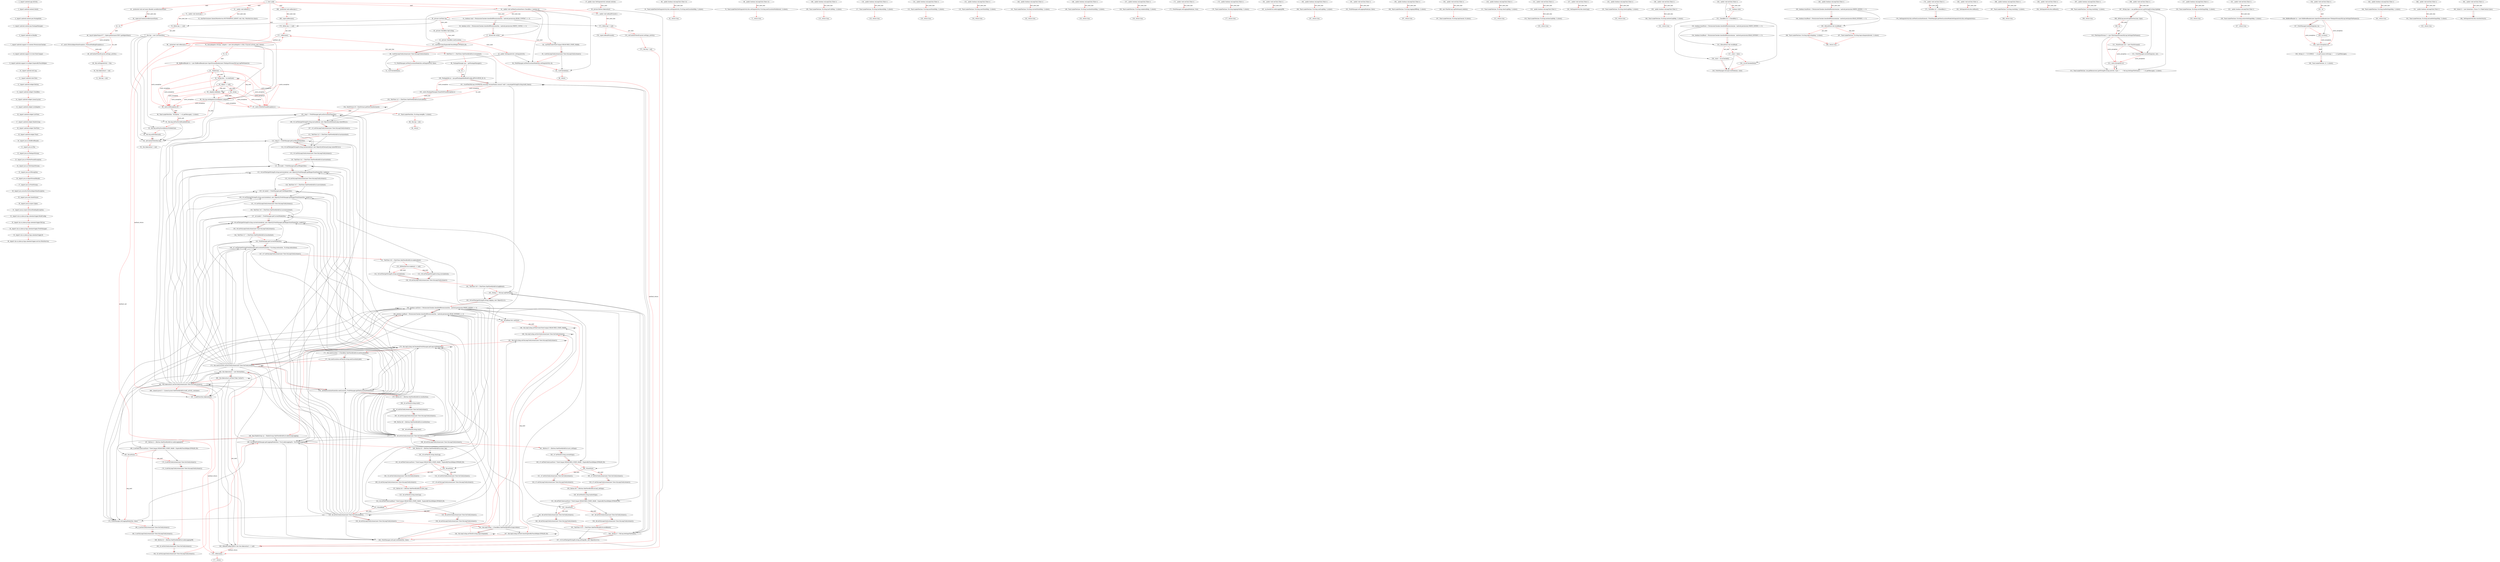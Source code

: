 digraph  {
18 [label="2_ import android.app.Activity;", type_label=expression_statement];
24 [label="3_ import android.content.Intent;", type_label=expression_statement];
30 [label="4_ import android.content.pm.PackageInfo;", type_label=expression_statement];
38 [label="5_ import android.content.pm.PackageManager;", type_label=expression_statement];
46 [label="6_ import android.os.Bundle;", type_label=expression_statement];
52 [label="7_ import android.support.v4.content.PermissionChecker;", type_label=expression_statement];
62 [label="8_ import android.support.v4.view.ViewCompat;", type_label=expression_statement];
72 [label="9_ import android.support.v4.widget.ExploreByTouchHelper;", type_label=expression_statement];
82 [label="10_ import android.util.Log;", type_label=expression_statement];
88 [label="11_ import android.view.View;", type_label=expression_statement];
94 [label="12_ import android.widget.Button;", type_label=expression_statement];
100 [label="13_ import android.widget.CheckBox;", type_label=expression_statement];
106 [label="14_ import android.widget.LinearLayout;", type_label=expression_statement];
112 [label="15_ import android.widget.ListAdapter;", type_label=expression_statement];
118 [label="16_ import android.widget.ListView;", type_label=expression_statement];
124 [label="17_ import android.widget.RadioGroup;", type_label=expression_statement];
130 [label="18_ import android.widget.TextView;", type_label=expression_statement];
136 [label="19_ import android.widget.Toast;", type_label=expression_statement];
142 [label="20_ import java.io.BufferedReader;", type_label=expression_statement];
148 [label="21_ import java.io.File;", type_label=expression_statement];
154 [label="22_ import java.io.FileInputStream;", type_label=expression_statement];
160 [label="23_ import java.io.FileNotFoundException;", type_label=expression_statement];
166 [label="24_ import java.io.FileOutputStream;", type_label=expression_statement];
172 [label="25_ import java.io.IOException;", type_label=expression_statement];
178 [label="26_ import java.io.InputStreamReader;", type_label=expression_statement];
184 [label="27_ import java.io.PrintStream;", type_label=expression_statement];
190 [label="28_ import java.security.NoSuchAlgorithmException;", type_label=expression_statement];
196 [label="29_ import java.text.DateFormat;", type_label=expression_statement];
202 [label="30_ import javax.crypto.Cipher;", type_label=expression_statement];
208 [label="31_ import javax.crypto.NoSuchPaddingException;", type_label=expression_statement];
214 [label="32_ import uk.co.yahoo.p1rpp.calendartrigger.BuildConfig;", type_label=expression_statement];
226 [label="33_ import uk.co.yahoo.p1rpp.calendartrigger.MyLog;", type_label=expression_statement];
238 [label="34_ import uk.co.yahoo.p1rpp.calendartrigger.PrefsManager;", type_label=expression_statement];
250 [label="35_ import uk.co.yahoo.p1rpp.calendartrigger.R;", type_label=expression_statement];
262 [label="36_ import uk.co.yahoo.p1rpp.calendartrigger.service.MuteService;", type_label=expression_statement];
276 [label="37_ public class SettingsActivity extends Activity ", type_label=class_declaration];
282 [label="38_ private Button fakecontact;", type_label=expression_statement];
287 [label="39_ private ListView log;", type_label=expression_statement];
292 [label="40_ private CheckBox logCycling;", type_label=expression_statement];
297 [label="41_ private CheckBox nextLocation;", type_label=expression_statement];
302 [label="42_ public SettingsActivity settingsActivity;", type_label=expression_statement];
307 [label="43_  protected void onCreate (Bundle savedInstanceState)", type_label=method_declaration];
316 [label="44_ super.onCreate(savedInstanceState);", type_label=expression_statement];
322 [label="45_ try", type_label=try];
324 [label="46_ Log.d('cipherName-877', Cipher.getInstance('DES').getAlgorithm());", type_label=expression_statement];
338 [label="47_ catch (NoSuchAlgorithmException | NoSuchPaddingException e)", type_label=catch];
345 [label="48_ setContentView(R.layout.settings_activity);", type_label=expression_statement];
354 [label="49_ this.settingsActivity = this;", type_label=expression_statement];
360 [label="50_ this.fakecontact = null;", type_label=expression_statement];
366 [label="51_ this.log = null;", type_label=expression_statement];
372 [label="52_  public void doReset ()", type_label=method_declaration];
378 [label="53_ startService(new Intent(MuteService.MUTESERVICE_RESET, null, this, MuteService.class));", type_label=expression_statement];
392 [label="54_  public void setNextLocationState (CheckBox v, boolean nl)", type_label=method_declaration];
404 [label="55_ boolean read = PermissionChecker.checkSelfPermission(this, 'android.permission.READ_CONTAC') == 0;", type_label=expression_statement];
416 [label="56_ boolean write = PermissionChecker.checkSelfPermission(this, 'android.permission.WRITE_CONTA') == 0;", type_label=expression_statement];
428 [label="57_ if(read && write)", type_label=if];
434 [label="58_ v.setTextColor(ViewCompat.MEASURED_STATE_MASK);", type_label=expression_statement];
442 [label="59_ v.setOnLongClickListener(new View.OnLongClickListener());", type_label=expression_statement];
453 [label="60_  public boolean onLongClick (View v2)", type_label=method_declaration];
462 [label="61_ Toast.makeText(SettingsActivity.this.settingsActivity, R.string.nextLocationHelp, 1).show();", type_label=expression_statement];
481 [label="62_ return true;", type_label=return];
483 [label="64_ PrefsManager.setNextLocationMode(this.settingsActivity, nl);", type_label=expression_statement];
492 [label="65_ v.setChecked(nl);", type_label=expression_statement];
498 [label="66_ return;", type_label=return];
499 [label="67_ v.setTextColor(ExploreByTouchHelper.INVALID_ID);", type_label=expression_statement];
507 [label="68_ v.setOnLongClickListener(new View.OnLongClickListener());", type_label=expression_statement];
518 [label="69_  public boolean onLongClick (View v2)", type_label=method_declaration];
527 [label="70_ Toast.makeText(SettingsActivity.this.settingsActivity, R.string.nextLocationNotAllowed, 1).show();", type_label=expression_statement];
546 [label="71_ return true;", type_label=return];
548 [label="73_ PrefsManager.setNextLocationMode(this.settingsActivity, false);", type_label=expression_statement];
557 [label="74_ v.setChecked(false);", type_label=expression_statement];
563 [label="75_  public void showLog ()", type_label=method_declaration];
569 [label="76_ if(this.log == null)", type_label=if];
577 [label="77_ this.log = new ListView(this);", type_label=expression_statement];
586 [label="78_ ArrayAdapter<String> adapter = new ArrayAdapter<>(this, R.layout.activity_text_viewer);", type_label=expression_statement];
604 [label="79_ try", type_label=try];
606 [label="80_ BufferedReader in = new BufferedReader(new InputStreamReader(new FileInputStream(MyLog.LogFileName())));", type_label=expression_statement];
623 [label="81_ while(true)", type_label=while];
627 [label="82_ String line = in.readLine();", type_label=expression_statement];
635 [label="83_ if(line == null)", type_label=if];
641 [label="84_ break;", type_label=expression_statement];
643 [label="85_ adapter.add(line);", type_label=expression_statement];
649 [label="86_ this.log.setAdapter((ListAdapter) adapter);", type_label=expression_statement];
659 [label="87_ catch (FileNotFoundException e)", type_label=catch];
665 [label="87_ Toast.makeText(this, R.string.nologfile, 1).show();", type_label=expression_statement];
680 [label="88_ this.log = null;", type_label=expression_statement];
686 [label="89_ return;", type_label=return];
687 [label="90_ catch (IOException e2)", type_label=catch];
693 [label="90_ Toast.makeText(this, 'Exception ' + e2.getMessage(), 1).show();", type_label=expression_statement];
709 [label="91_ this.log.setFastScrollEnabled(true);", type_label=expression_statement];
717 [label="92_ this.log.setFastScrollAlwaysVisible(true);", type_label=expression_statement];
725 [label="93_ this.log.setDivider(null);", type_label=expression_statement];
733 [label="94_ setContentView(this.log);", type_label=expression_statement];
740 [label="95_ this.fakecontact = null;", type_label=expression_statement];
746 [label="96_  protected void reResume ()", type_label=method_declaration];
752 [label="97_ TextView tv = (TextView) findViewById(R.id.versiontext);", type_label=expression_statement];
766 [label="98_ PackageManager pm = getPackageManager();", type_label=expression_statement];
773 [label="99_ try", type_label=try];
775 [label="100_ PackageInfo pi = pm.getPackageInfo(BuildConfig.APPLICATION_ID, 0);", type_label=expression_statement];
787 [label="101_ tv.setText(MyLog.LOGPREFIX.concat(pi.versionName).concat(' built ').concat(getString(R.string.build_time)));", type_label=expression_statement];
816 [label="102_ catch (PackageManager.NameNotFoundException e)", type_label=catch];
824 [label="103_ TextView tv2 = (TextView) findViewById(R.id.lastcalltext);", type_label=expression_statement];
838 [label="104_ DateFormat df = DateFormat.getDateTimeInstance();", type_label=expression_statement];
846 [label="105_ long t = PrefsManager.getLastInvocationTime(this);", type_label=expression_statement];
855 [label="106_ tv2.setText(getString(R.string.lastcalldetail, new Object[]{df.format(Long.valueOf(t))}));", type_label=expression_statement];
881 [label="107_ tv2.setOnLongClickListener(new View.OnLongClickListener());", type_label=expression_statement];
892 [label="108_  public boolean onLongClick (View v)", type_label=method_declaration];
901 [label="109_ Toast.makeText(me, R.string.lastCallHelp, 1).show();", type_label=expression_statement];
916 [label="110_ return true;", type_label=return];
918 [label="112_ TextView tv3 = (TextView) findViewById(R.id.lastalarmtext);", type_label=expression_statement];
932 [label="113_ long t2 = PrefsManager.getLastAlarmTime(this);", type_label=expression_statement];
941 [label="114_ tv3.setText(getString(R.string.lastalarmdetail, new Object[]{df.format(Long.valueOf(t2))}));", type_label=expression_statement];
967 [label="115_ tv3.setOnLongClickListener(new View.OnLongClickListener());", type_label=expression_statement];
978 [label="116_  public boolean onLongClick (View v)", type_label=method_declaration];
987 [label="117_ Toast.makeText(me, R.string.lastAlarmHelp, 1).show();", type_label=expression_statement];
1002 [label="118_ return true;", type_label=return];
1004 [label="120_ TextView tv4 = (TextView) findViewById(R.id.laststatetext);", type_label=expression_statement];
1018 [label="121_ int mode = PrefsManager.getLastRinger(this);", type_label=expression_statement];
1027 [label="122_ tv4.setText(getString(R.string.laststatedetail, new Object[]{PrefsManager.getRingerStateName(this, mode)}));", type_label=expression_statement];
1050 [label="123_ tv4.setOnLongClickListener(new View.OnLongClickListener());", type_label=expression_statement];
1061 [label="124_  public boolean onLongClick (View v)", type_label=method_declaration];
1070 [label="125_ Toast.makeText(me, R.string.lastStateHelp, 1).show();", type_label=expression_statement];
1085 [label="126_ return true;", type_label=return];
1087 [label="128_ TextView tv5 = (TextView) findViewById(R.id.userstatetext);", type_label=expression_statement];
1101 [label="129_ int mode2 = PrefsManager.getUserRinger(this);", type_label=expression_statement];
1110 [label="130_ tv5.setText(getString(R.string.userstatedetail, new Object[]{PrefsManager.getRingerStateName(this, mode2)}));", type_label=expression_statement];
1133 [label="131_ tv5.setOnLongClickListener(new View.OnLongClickListener());", type_label=expression_statement];
1144 [label="132_  public boolean onLongClick (View v)", type_label=method_declaration];
1153 [label="133_ Toast.makeText(me, R.string.userStateHelp, 1).show();", type_label=expression_statement];
1168 [label="134_ return true;", type_label=return];
1170 [label="136_ TextView tv6 = (TextView) findViewById(R.id.currentstatetext);", type_label=expression_statement];
1184 [label="137_ int mode3 = PrefsManager.getCurrentMode(this);", type_label=expression_statement];
1193 [label="138_ tv6.setText(getString(R.string.currentstatedetail, new Object[]{PrefsManager.getRingerStateName(this, mode3)}));", type_label=expression_statement];
1216 [label="139_ tv6.setOnLongClickListener(new View.OnLongClickListener());", type_label=expression_statement];
1227 [label="140_  public boolean onLongClick (View v)", type_label=method_declaration];
1236 [label="141_ Toast.makeText(me, R.string.currentStateHelp, 1).show();", type_label=expression_statement];
1251 [label="142_ return true;", type_label=return];
1253 [label="144_ TextView tv7 = (TextView) findViewById(R.id.locationtext);", type_label=expression_statement];
1267 [label="145_ PrefsManager.getCurrentMode(this);", type_label=expression_statement];
1273 [label="146_ tv7.setText(getString(PrefsManager.getLocationState(this) ? R.string.yeslocation : R.string.nolocation));", type_label=expression_statement];
1297 [label="147_ tv7.setOnLongClickListener(new View.OnLongClickListener());", type_label=expression_statement];
1308 [label="148_  public boolean onLongClick (View v)", type_label=method_declaration];
1317 [label="149_ Toast.makeText(me, R.string.LocationStateHelp, 1).show();", type_label=expression_statement];
1332 [label="150_ return true;", type_label=return];
1334 [label="152_ TextView tv8 = (TextView) findViewById(R.id.wakelocktext);", type_label=expression_statement];
1348 [label="153_ if(MuteService.wakelock == null)", type_label=if];
1356 [label="154_ tv8.setText(getString(R.string.nowakelock));", type_label=expression_statement];
1370 [label="155_ tv8.setText(getString(R.string.yeswakelock));", type_label=expression_statement];
1383 [label="156_ tv8.setOnLongClickListener(new View.OnLongClickListener());", type_label=expression_statement];
1394 [label="157_  public boolean onLongClick (View v)", type_label=method_declaration];
1403 [label="158_ Toast.makeText(me, R.string.wakelockHelp, 1).show();", type_label=expression_statement];
1418 [label="159_ return true;", type_label=return];
1420 [label="161_ TextView tv9 = (TextView) findViewById(R.id.logfiletext);", type_label=expression_statement];
1434 [label="162_ String s = MyLog.LogFileName();", type_label=expression_statement];
1442 [label="163_ tv9.setText(getString(R.string.Logging, new Object[]{s}));", type_label=expression_statement];
1460 [label="164_ boolean canStore = PermissionChecker.checkSelfPermission(this, 'android.permission.WRITE_EXTER') == 0;", type_label=expression_statement];
1472 [label="165_ boolean canRead = PermissionChecker.checkSelfPermission(this, 'android.permission.READ_EXTERN') == 0;", type_label=expression_statement];
1484 [label="166_ final RadioGroup rg = (RadioGroup) findViewById(R.id.radioGroupLogging);", type_label=expression_statement];
1499 [label="167_ Button b = (Button) findViewById(R.id.radioLoggingOn);", type_label=expression_statement];
1513 [label="168_ b.setTextColor(canStore ? ViewCompat.MEASURED_STATE_MASK : ExploreByTouchHelper.INVALID_ID);", type_label=expression_statement];
1526 [label="169_ if(canStore)", type_label=if];
1530 [label="170_ b.setOnClickListener(new View.OnClickListener());", type_label=expression_statement];
1541 [label="171_  public void onClick (View v)", type_label=method_declaration];
1550 [label="172_ PrefsManager.setLoggingMode(me, true);", type_label=expression_statement];
1557 [label="174_ b.setOnLongClickListener(new View.OnLongClickListener());", type_label=expression_statement];
1568 [label="175_  public boolean onLongClick (View v)", type_label=method_declaration];
1577 [label="176_ Toast.makeText(me, R.string.loggingOnHelp, 1).show();", type_label=expression_statement];
1592 [label="177_ return true;", type_label=return];
1595 [label="179_ PrefsManager.setLoggingMode(this, false);", type_label=expression_statement];
1602 [label="180_ b.setOnClickListener(new View.OnClickListener());", type_label=expression_statement];
1613 [label="181_  public void onClick (View v)", type_label=method_declaration];
1622 [label="182_ rg.check(R.id.radioLoggingOff);", type_label=expression_statement];
1632 [label="184_ b.setOnLongClickListener(new View.OnLongClickListener());", type_label=expression_statement];
1643 [label="185_  public boolean onLongClick (View v)", type_label=method_declaration];
1652 [label="186_ Toast.makeText(me, R.string.cantLogHelp, 1).show();", type_label=expression_statement];
1667 [label="187_ return true;", type_label=return];
1669 [label="189_ Button b2 = (Button) findViewById(R.id.radioLoggingOff);", type_label=expression_statement];
1683 [label="190_ b2.setOnClickListener(new View.OnClickListener());", type_label=expression_statement];
1694 [label="191_  public void onClick (View v)", type_label=method_declaration];
1703 [label="192_ PrefsManager.setLoggingMode(me, false);", type_label=expression_statement];
1710 [label="194_ b2.setOnLongClickListener(new View.OnLongClickListener());", type_label=expression_statement];
1721 [label="195_  public boolean onLongClick (View v)", type_label=method_declaration];
1730 [label="196_ Toast.makeText(me, R.string.loggingOffHelp, 1).show();", type_label=expression_statement];
1745 [label="197_ return true;", type_label=return];
1747 [label="199_ rg.check(PrefsManager.getLoggingMode(this) ? R.id.radioLoggingOn : R.id.radioLoggingOff);", type_label=expression_statement];
1768 [label="200_ Button b3 = (Button) findViewById(R.id.clear_log);", type_label=expression_statement];
1782 [label="201_ b3.setText(R.string.clearLog);", type_label=expression_statement];
1792 [label="202_ b3.setTextColor(canStore ? ViewCompat.MEASURED_STATE_MASK : ExploreByTouchHelper.INVALID_ID);", type_label=expression_statement];
1805 [label="203_ if(canStore)", type_label=if];
1809 [label="204_ b3.setOnClickListener(new View.OnClickListener());", type_label=expression_statement];
1820 [label="205_  public void onClick (View v)", type_label=method_declaration];
1829 [label="206_ new File(MyLog.LogFileName()).delete();", type_label=expression_statement];
1840 [label="207_ Toast.makeText(me, R.string.logCleared, 0).show();", type_label=expression_statement];
1855 [label="209_ b3.setOnLongClickListener(new View.OnLongClickListener());", type_label=expression_statement];
1866 [label="210_  public boolean onLongClick (View v)", type_label=method_declaration];
1875 [label="211_ Toast.makeText(me, R.string.clearLogHelp, 1).show();", type_label=expression_statement];
1890 [label="212_ return true;", type_label=return];
1893 [label="214_ b3.setOnClickListener(new View.OnClickListener());", type_label=expression_statement];
1904 [label="215_  public void onClick (View v)", type_label=method_declaration];
1913 [label="217_ b3.setOnLongClickListener(new View.OnLongClickListener());", type_label=expression_statement];
1924 [label="218_  public boolean onLongClick (View v)", type_label=method_declaration];
1933 [label="219_ Toast.makeText(me, R.string.noclearLogHelp, 1).show();", type_label=expression_statement];
1948 [label="220_ return true;", type_label=return];
1950 [label="222_ Button b4 = (Button) findViewById(R.id.show_log);", type_label=expression_statement];
1964 [label="223_ b4.setText(R.string.showLog);", type_label=expression_statement];
1974 [label="224_ b4.setTextColor(canRead ? ViewCompat.MEASURED_STATE_MASK : ExploreByTouchHelper.INVALID_ID);", type_label=expression_statement];
1987 [label="225_ if(canRead)", type_label=if];
1991 [label="226_ b4.setOnClickListener(new View.OnClickListener());", type_label=expression_statement];
2002 [label="227_  public void onClick (View v)", type_label=method_declaration];
2011 [label="228_ SettingsActivity.this.showLog();", type_label=expression_statement];
2018 [label="230_ b4.setOnLongClickListener(new View.OnLongClickListener());", type_label=expression_statement];
2029 [label="231_  public boolean onLongClick (View v)", type_label=method_declaration];
2038 [label="232_ Toast.makeText(me, R.string.showLogHelp, 1).show();", type_label=expression_statement];
2053 [label="233_ return true;", type_label=return];
2056 [label="235_ b4.setOnClickListener(new View.OnClickListener());", type_label=expression_statement];
2067 [label="236_  public void onClick (View v)", type_label=method_declaration];
2076 [label="238_ b4.setOnLongClickListener(new View.OnLongClickListener());", type_label=expression_statement];
2087 [label="239_  public boolean onLongClick (View v)", type_label=method_declaration];
2096 [label="240_ Toast.makeText(me, R.string.noshowLogHelp, 1).show();", type_label=expression_statement];
2111 [label="241_ return true;", type_label=return];
2113 [label="243_ this.logCycling = (CheckBox) findViewById(R.id.logcyclebox);", type_label=expression_statement];
2128 [label="244_ this.logCycling.setText(R.string.logcyclinglabel);", type_label=expression_statement];
2140 [label="245_ if(canRead && canStore)", type_label=if];
2146 [label="246_ this.logCycling.setTextColor(ViewCompat.MEASURED_STATE_MASK);", type_label=expression_statement];
2157 [label="247_ this.logCycling.setTextColor(ExploreByTouchHelper.INVALID_ID);", type_label=expression_statement];
2167 [label="248_ PrefsManager.setLogCycleMode(this, false);", type_label=expression_statement];
2174 [label="249_ this.logCycling.setOnClickListener(new View.OnClickListener());", type_label=expression_statement];
2187 [label="250_  public void onClick (View v)", type_label=method_declaration];
2196 [label="251_ boolean state;", type_label=expression_statement];
2200 [label="252_ CheckBox cb = (CheckBox) v;", type_label=expression_statement];
2207 [label="253_ boolean localStore = PermissionChecker.checkSelfPermission(me, 'android.permission.WRITE_EXTER') == 0;", type_label=expression_statement];
2219 [label="254_ boolean localRead = PermissionChecker.checkSelfPermission(me, 'android.permission.READ_EXTERN') == 0;", type_label=expression_statement];
2231 [label="255_ if(localStore && localRead)", type_label=if];
2237 [label="256_ state = cb.isChecked();", type_label=expression_statement];
2245 [label="257_ state = false;", type_label=expression_statement];
2249 [label="258_ cb.setChecked(false);", type_label=expression_statement];
2255 [label="259_ PrefsManager.setLogCycleMode(me, state);", type_label=expression_statement];
2262 [label="261_ this.logCycling.setOnLongClickListener(new View.OnLongClickListener());", type_label=expression_statement];
2275 [label="262_  public boolean onLongClick (View v)", type_label=method_declaration];
2284 [label="263_ boolean localStore = PermissionChecker.checkSelfPermission(me, 'android.permission.WRITE_EXTER') == 0;", type_label=expression_statement];
2296 [label="264_ boolean localRead = PermissionChecker.checkSelfPermission(me, 'android.permission.READ_EXTERN') == 0;", type_label=expression_statement];
2308 [label="265_ if(localStore && localRead)", type_label=if];
2314 [label="266_ Toast.makeText(me, R.string.logcyclinghelp, 1).show();", type_label=expression_statement];
2330 [label="267_ Toast.makeText(me, R.string.logcyclingnotallowed, 1).show();", type_label=expression_statement];
2345 [label="268_ return true;", type_label=return];
2347 [label="270_ this.logCycling.setChecked(PrefsManager.getLogcycleMode(this));", type_label=expression_statement];
2359 [label="271_ this.nextLocation = (CheckBox) findViewById(R.id.nextlocationbox);", type_label=expression_statement];
2374 [label="272_ this.nextLocation.setText(R.string.nextLocationLabel);", type_label=expression_statement];
2386 [label="273_ this.nextLocation.setOnClickListener(new View.OnClickListener());", type_label=expression_statement];
2399 [label="274_  public void onClick (View v)", type_label=method_declaration];
2408 [label="275_ CheckBox cb = (CheckBox) v;", type_label=expression_statement];
2415 [label="276_ SettingsActivity.this.setNextLocationState(cb, !PrefsManager.getNextLocationMode(SettingsActivity.this.settingsActivity));", type_label=expression_statement];
2433 [label="278_ setNextLocationState(this.nextLocation, PrefsManager.getNextLocationMode(this));", type_label=expression_statement];
2445 [label="279_ Button b5 = (Button) findViewById(R.id.resetbutton);", type_label=expression_statement];
2459 [label="280_ b5.setText(R.string.reset);", type_label=expression_statement];
2469 [label="281_ b5.setOnClickListener(new View.OnClickListener());", type_label=expression_statement];
2480 [label="282_  public void onClick (View v)", type_label=method_declaration];
2489 [label="283_ SettingsActivity.this.doReset();", type_label=expression_statement];
2496 [label="285_ b5.setOnLongClickListener(new View.OnLongClickListener());", type_label=expression_statement];
2507 [label="286_  public boolean onLongClick (View v)", type_label=method_declaration];
2516 [label="287_ Toast.makeText(me, R.string.resethelp, 1).show();", type_label=expression_statement];
2531 [label="288_ return true;", type_label=return];
2533 [label="290_ Button b6 = (Button) findViewById(R.id.resetbutton);", type_label=expression_statement];
2547 [label="291_ b6.setText(R.string.reset);", type_label=expression_statement];
2557 [label="292_ b6.setOnClickListener(new View.OnClickListener());", type_label=expression_statement];
2568 [label="293_  public void onClick (View v)", type_label=method_declaration];
2577 [label="294_ SettingsActivity.this.doReset();", type_label=expression_statement];
2584 [label="296_ b6.setOnLongClickListener(new View.OnLongClickListener());", type_label=expression_statement];
2595 [label="297_  public boolean onLongClick (View v)", type_label=method_declaration];
2604 [label="298_ Toast.makeText(me, R.string.resethelp, 1).show();", type_label=expression_statement];
2619 [label="299_ return true;", type_label=return];
2621 [label="301_ Button b7 = (Button) findViewById(R.id.save_settings);", type_label=expression_statement];
2635 [label="302_ b7.setText(R.string.savesettings);", type_label=expression_statement];
2645 [label="303_ b7.setTextColor(canStore ? ViewCompat.MEASURED_STATE_MASK : ExploreByTouchHelper.INVALID_ID);", type_label=expression_statement];
2658 [label="304_ if(canStore)", type_label=if];
2662 [label="305_ b7.setOnClickListener(new View.OnClickListener());", type_label=expression_statement];
2673 [label="306_  public void onClick (View v)", type_label=method_declaration];
2682 [label="307_ String type = me.getResources().getString(R.string.typelog);", type_label=expression_statement];
2698 [label="308_ if(MyLog.ensureLogDirectory(me, type))", type_label=if];
2707 [label="309_ try", type_label=try];
2709 [label="310_ FileOutputStream f = new FileOutputStream(MyLog.SettingsFileName());", type_label=expression_statement];
2720 [label="311_ PrintStream out = new PrintStream(f);", type_label=expression_statement];
2728 [label="312_ PrefsManager.saveSettings(me, out);", type_label=expression_statement];
2735 [label="313_ catch (Exception e2)", type_label=catch];
2741 [label="313_ Toast.makeText(me, me.getResources().getString(R.string.nowrite, type) + ', ' + MyLog.SettingsFileName() + ':' + e2.getMessage(), 1).show();", type_label=expression_statement];
2778 [label="316_ b7.setOnLongClickListener(new View.OnLongClickListener());", type_label=expression_statement];
2789 [label="317_  public boolean onLongClick (View v)", type_label=method_declaration];
2798 [label="318_ Toast.makeText(me, R.string.saveSettingsHelp, 1).show();", type_label=expression_statement];
2813 [label="319_ return true;", type_label=return];
2816 [label="321_ b7.setOnClickListener(new View.OnClickListener());", type_label=expression_statement];
2827 [label="322_  public void onClick (View v)", type_label=method_declaration];
2836 [label="324_ b7.setOnLongClickListener(new View.OnLongClickListener());", type_label=expression_statement];
2847 [label="325_  public boolean onLongClick (View v)", type_label=method_declaration];
2856 [label="326_ Toast.makeText(me, R.string.noSaveSettingsHelp, 1).show();", type_label=expression_statement];
2871 [label="327_ return true;", type_label=return];
2873 [label="329_ Button b8 = (Button) findViewById(R.id.load_settings);", type_label=expression_statement];
2887 [label="330_ b8.setText(R.string.loadsettings);", type_label=expression_statement];
2897 [label="331_ b8.setTextColor(canStore ? ViewCompat.MEASURED_STATE_MASK : ExploreByTouchHelper.INVALID_ID);", type_label=expression_statement];
2910 [label="332_ if(canStore)", type_label=if];
2914 [label="333_ b8.setOnClickListener(new View.OnClickListener());", type_label=expression_statement];
2925 [label="334_  public void onClick (View v)", type_label=method_declaration];
2934 [label="335_ try", type_label=try];
2936 [label="336_ BufferedReader in = new BufferedReader(new InputStreamReader(new FileInputStream(MyLog.SettingsFileName())));", type_label=expression_statement];
2953 [label="337_ PrefsManager.loadSettings(me, in);", type_label=expression_statement];
2960 [label="338_ in.close();", type_label=expression_statement];
2965 [label="339_ catch (Exception e2)", type_label=catch];
2971 [label="339_ String s2 = '2131099825 ' + e2.getCause().toString() + ' ' + e2.getMessage();", type_label=expression_statement];
2991 [label="340_ Toast.makeText(me, s2, 1).show();", type_label=expression_statement];
3002 [label="342_ b8.setOnLongClickListener(new View.OnLongClickListener());", type_label=expression_statement];
3013 [label="343_  public boolean onLongClick (View v)", type_label=method_declaration];
3022 [label="344_ Toast.makeText(me, R.string.loadSettingsHelp, 1).show();", type_label=expression_statement];
3037 [label="345_ return true;", type_label=return];
3040 [label="347_ b8.setOnClickListener(new View.OnClickListener());", type_label=expression_statement];
3051 [label="348_  public void onClick (View v)", type_label=method_declaration];
3060 [label="350_ b8.setOnLongClickListener(new View.OnLongClickListener());", type_label=expression_statement];
3071 [label="351_  public boolean onLongClick (View v)", type_label=method_declaration];
3080 [label="352_ Toast.makeText(me, R.string.noLoadSettingsHelp, 1).show();", type_label=expression_statement];
3095 [label="353_ return true;", type_label=return];
3097 [label="355_ TextView tv10 = (TextView) findViewById(R.id.savefiletext);", type_label=expression_statement];
3111 [label="356_ String s2 = MyLog.SettingsFileName();", type_label=expression_statement];
3119 [label="357_ tv10.setText(getString(R.string.settingsfile, new Object[]{s2}));", type_label=expression_statement];
3137 [label="358_ if(BuildConfig.DEBUG && this.fakecontact == null)", type_label=if];
3149 [label="359_ this.fakecontact = new Button(this);", type_label=expression_statement];
3158 [label="360_ this.fakecontact.setText('Fake Contact');", type_label=expression_statement];
3166 [label="361_ this.fakecontact.setOnClickListener(new View.OnClickListener());", type_label=expression_statement];
3179 [label="362_  public void onClick (View v)", type_label=method_declaration];
3188 [label="363_ Intent it = new Intent(me, (Class<?>) FakeContact.class);", type_label=expression_statement];
3203 [label="364_ SettingsActivity.this.startActivity(it);", type_label=expression_statement];
3211 [label="366_ LinearLayout ll = (LinearLayout) findViewById(R.id.edit_activity_container);", type_label=expression_statement];
3225 [label="367_ ll.addView(this.fakecontact);", type_label=expression_statement];
3233 [label="368_  protected void onResume ()", type_label=method_declaration];
3239 [label="369_ super.onResume();", type_label=expression_statement];
3244 [label="370_ if(this.log == null)", type_label=if];
3252 [label="371_ reResume();", type_label=expression_statement];
3256 [label="372_  public void onBackPressed ()", type_label=method_declaration];
3262 [label="373_ if(this.log != null)", type_label=if];
3270 [label="374_ setContentView(R.layout.settings_activity);", type_label=expression_statement];
3279 [label="375_ this.log = null;", type_label=expression_statement];
3285 [label="376_ reResume();", type_label=expression_statement];
3289 [label="377_ return;", type_label=return];
3290 [label="378_ super.onBackPressed();", type_label=expression_statement];
1 [label="1_ start_node", type_label=start];
18 -> 24  [color=red, controlflow_type="next_line 1', edge_type=CFG_edge, key=0, label='next_line 1"];
24 -> 30  [color=red, controlflow_type="next_line 1', edge_type=CFG_edge, key=0, label='next_line 1"];
30 -> 38  [color=red, controlflow_type="next_line 1', edge_type=CFG_edge, key=0, label='next_line 1"];
38 -> 46  [color=red, controlflow_type="next_line 1', edge_type=CFG_edge, key=0, label='next_line 1"];
46 -> 52  [color=red, controlflow_type="next_line 1', edge_type=CFG_edge, key=0, label='next_line 1"];
52 -> 62  [color=red, controlflow_type="next_line 1', edge_type=CFG_edge, key=0, label='next_line 1"];
62 -> 72  [color=red, controlflow_type="next_line 1', edge_type=CFG_edge, key=0, label='next_line 1"];
72 -> 82  [color=red, controlflow_type="next_line 1', edge_type=CFG_edge, key=0, label='next_line 1"];
82 -> 88  [color=red, controlflow_type="next_line 1', edge_type=CFG_edge, key=0, label='next_line 1"];
88 -> 94  [color=red, controlflow_type="next_line 1', edge_type=CFG_edge, key=0, label='next_line 1"];
94 -> 100  [color=red, controlflow_type="next_line 1', edge_type=CFG_edge, key=0, label='next_line 1"];
100 -> 106  [color=red, controlflow_type="next_line 1', edge_type=CFG_edge, key=0, label='next_line 1"];
106 -> 112  [color=red, controlflow_type="next_line 1', edge_type=CFG_edge, key=0, label='next_line 1"];
112 -> 118  [color=red, controlflow_type="next_line 1', edge_type=CFG_edge, key=0, label='next_line 1"];
118 -> 124  [color=red, controlflow_type="next_line 1', edge_type=CFG_edge, key=0, label='next_line 1"];
124 -> 130  [color=red, controlflow_type="next_line 1', edge_type=CFG_edge, key=0, label='next_line 1"];
130 -> 136  [color=red, controlflow_type="next_line 1', edge_type=CFG_edge, key=0, label='next_line 1"];
136 -> 142  [color=red, controlflow_type="next_line 1', edge_type=CFG_edge, key=0, label='next_line 1"];
142 -> 148  [color=red, controlflow_type="next_line 1', edge_type=CFG_edge, key=0, label='next_line 1"];
148 -> 154  [color=red, controlflow_type="next_line 1', edge_type=CFG_edge, key=0, label='next_line 1"];
154 -> 160  [color=red, controlflow_type="next_line 1', edge_type=CFG_edge, key=0, label='next_line 1"];
160 -> 166  [color=red, controlflow_type="next_line 1', edge_type=CFG_edge, key=0, label='next_line 1"];
166 -> 172  [color=red, controlflow_type="next_line 1', edge_type=CFG_edge, key=0, label='next_line 1"];
172 -> 178  [color=red, controlflow_type="next_line 1', edge_type=CFG_edge, key=0, label='next_line 1"];
178 -> 184  [color=red, controlflow_type="next_line 1', edge_type=CFG_edge, key=0, label='next_line 1"];
184 -> 190  [color=red, controlflow_type="next_line 1', edge_type=CFG_edge, key=0, label='next_line 1"];
190 -> 196  [color=red, controlflow_type="next_line 1', edge_type=CFG_edge, key=0, label='next_line 1"];
196 -> 202  [color=red, controlflow_type="next_line 1', edge_type=CFG_edge, key=0, label='next_line 1"];
202 -> 208  [color=red, controlflow_type="next_line 1', edge_type=CFG_edge, key=0, label='next_line 1"];
208 -> 214  [color=red, controlflow_type="next_line 1', edge_type=CFG_edge, key=0, label='next_line 1"];
214 -> 226  [color=red, controlflow_type="next_line 1', edge_type=CFG_edge, key=0, label='next_line 1"];
226 -> 238  [color=red, controlflow_type="next_line 1', edge_type=CFG_edge, key=0, label='next_line 1"];
238 -> 250  [color=red, controlflow_type="next_line 1', edge_type=CFG_edge, key=0, label='next_line 1"];
250 -> 262  [color=red, controlflow_type="next_line 1', edge_type=CFG_edge, key=0, label='next_line 1"];
276 -> 282  [color=red, controlflow_type=class_next, edge_type=CFG_edge, key=0, label=class_next];
282 -> 287  [color=red, controlflow_type=class_next, edge_type=CFG_edge, key=0, label=class_next];
282 -> 3137  [key=0, used_def=fakecontact];
287 -> 292  [color=red, controlflow_type=class_next, edge_type=CFG_edge, key=0, label=class_next];
287 -> 569  [key=0, used_def=log];
287 -> 3244  [key=0, used_def=log];
287 -> 3262  [key=0, used_def=log];
292 -> 297  [color=red, controlflow_type=class_next, edge_type=CFG_edge, key=0, label=class_next];
297 -> 302  [color=red, controlflow_type=class_next, edge_type=CFG_edge, key=0, label=class_next];
302 -> 483  [key=0, used_def=settingsActivity];
302 -> 548  [key=0, used_def=settingsActivity];
307 -> 316  [color=red, controlflow_type=first_next_line, edge_type=CFG_edge, key=0, label=first_next_line];
307 -> 316  [key=1, used_def=savedInstanceState];
316 -> 322  [color=red, controlflow_type="next_line 1', edge_type=CFG_edge, key=0, label='next_line 1"];
322 -> 324  [color=red, controlflow_type=next, edge_type=CFG_edge, key=0, label=next];
324 -> 338  [color=red, controlflow_type=catch_exception, edge_type=CFG_edge, key=0, label=catch_exception];
324 -> 345  [color=red, controlflow_type=try_exit, edge_type=CFG_edge, key=0, label=try_exit];
338 -> 345  [color=red, controlflow_type=catch_exit, edge_type=CFG_edge, key=0, label=catch_exit];
345 -> 354  [color=red, controlflow_type="next_line 1', edge_type=CFG_edge, key=0, label='next_line 1"];
354 -> 360  [color=red, controlflow_type="next_line 1', edge_type=CFG_edge, key=0, label='next_line 1"];
360 -> 366  [color=red, controlflow_type="next_line 1', edge_type=CFG_edge, key=0, label='next_line 1"];
372 -> 378  [color=red, controlflow_type=first_next_line, edge_type=CFG_edge, key=0, label=first_next_line];
392 -> 404  [color=red, controlflow_type=first_next_line, edge_type=CFG_edge, key=0, label=first_next_line];
392 -> 434  [key=0, used_def=v];
392 -> 483  [key=0, used_def=nl];
392 -> 492  [key=0, used_def=nl];
392 -> 499  [key=0, used_def=v];
404 -> 416  [color=red, controlflow_type="next_line 1', edge_type=CFG_edge, key=0, label='next_line 1"];
404 -> 416  [key=1, used_def=PermissionChecker];
404 -> 428  [key=0, used_def=read];
416 -> 428  [color=red, controlflow_type="next_line 1', edge_type=CFG_edge, key=0, label='next_line 1"];
416 -> 428  [key=1, used_def=write];
428 -> 434  [color=red, controlflow_type=pos_next, edge_type=CFG_edge, key=0, label=pos_next];
428 -> 499  [color=red, controlflow_type="next_line 6', edge_type=CFG_edge, key=0, label='next_line 6"];
434 -> 442  [color=red, controlflow_type="next_line 1', edge_type=CFG_edge, key=0, label='next_line 1"];
434 -> 442  [key=1, used_def=v];
442 -> 483  [color=red, controlflow_type="next_line 1', edge_type=CFG_edge, key=0, label='next_line 1"];
442 -> 492  [key=0, used_def=v];
453 -> 462  [color=red, controlflow_type=first_next_line, edge_type=CFG_edge, key=0, label=first_next_line];
462 -> 481  [color=red, controlflow_type="next_line 1', edge_type=CFG_edge, key=0, label='next_line 1"];
483 -> 492  [color=red, controlflow_type="next_line 1', edge_type=CFG_edge, key=0, label='next_line 1"];
492 -> 498  [color=red, controlflow_type="next_line 1', edge_type=CFG_edge, key=0, label='next_line 1"];
499 -> 507  [color=red, controlflow_type="next_line 1', edge_type=CFG_edge, key=0, label='next_line 1"];
499 -> 507  [key=1, used_def=v];
507 -> 548  [color=red, controlflow_type="next_line 1', edge_type=CFG_edge, key=0, label='next_line 1"];
507 -> 557  [key=0, used_def=v];
518 -> 527  [color=red, controlflow_type=first_next_line, edge_type=CFG_edge, key=0, label=first_next_line];
527 -> 546  [color=red, controlflow_type="next_line 1', edge_type=CFG_edge, key=0, label='next_line 1"];
548 -> 557  [color=red, controlflow_type="next_line 1', edge_type=CFG_edge, key=0, label='next_line 1"];
563 -> 569  [color=red, controlflow_type=first_next_line, edge_type=CFG_edge, key=0, label=first_next_line];
569 -> 577  [color=red, controlflow_type=pos_next, edge_type=CFG_edge, key=0, label=pos_next];
577 -> 586  [color=red, controlflow_type="next_line 1', edge_type=CFG_edge, key=0, label='next_line 1"];
577 -> 649  [key=0, used_def="log.setAdapter((ListAdapter) adapter)"];
577 -> 709  [key=0, used_def="log.setFastScrollEnabled(true)"];
577 -> 717  [key=0, used_def="log.setFastScrollAlwaysVisible(true)"];
577 -> 725  [key=0, used_def="log.setDivider(null)"];
577 -> 733  [key=0, used_def=log];
586 -> 604  [color=red, controlflow_type="next_line 1', edge_type=CFG_edge, key=0, label='next_line 1"];
586 -> 643  [key=0, used_def=adapter];
586 -> 649  [key=0, used_def=adapter];
604 -> 606  [color=red, controlflow_type=next, edge_type=CFG_edge, key=0, label=next];
606 -> 623  [color=red, controlflow_type="next_line 1', edge_type=CFG_edge, key=0, label='next_line 1"];
606 -> 659  [color=red, controlflow_type=catch_exception, edge_type=CFG_edge, key=0, label=catch_exception];
606 -> 687  [color=red, controlflow_type=catch_exception, edge_type=CFG_edge, key=0, label=catch_exception];
606 -> 627  [key=0, used_def=in];
623 -> 659  [color=red, controlflow_type=catch_exception, edge_type=CFG_edge, key=0, label=catch_exception];
623 -> 687  [color=red, controlflow_type=catch_exception, edge_type=CFG_edge, key=0, label=catch_exception];
623 -> 627  [color=red, controlflow_type=pos_next, edge_type=CFG_edge, key=0, label=pos_next];
623 -> 649  [color=red, controlflow_type=neg_next, edge_type=CFG_edge, key=0, label=neg_next];
627 -> 635  [color=red, controlflow_type="next_line 1', edge_type=CFG_edge, key=0, label='next_line 1"];
627 -> 635  [key=1, used_def=line];
627 -> 659  [color=red, controlflow_type=catch_exception, edge_type=CFG_edge, key=0, label=catch_exception];
627 -> 687  [color=red, controlflow_type=catch_exception, edge_type=CFG_edge, key=0, label=catch_exception];
627 -> 627  [key=0, used_def=in];
627 -> 643  [key=0, used_def=line];
635 -> 659  [color=red, controlflow_type=catch_exception, edge_type=CFG_edge, key=0, label=catch_exception];
635 -> 687  [color=red, controlflow_type=catch_exception, edge_type=CFG_edge, key=0, label=catch_exception];
635 -> 641  [color=red, controlflow_type=pos_next, edge_type=CFG_edge, key=0, label=pos_next];
635 -> 643  [color=red, controlflow_type=neg_next, edge_type=CFG_edge, key=0, label=neg_next];
641 -> 659  [color=red, controlflow_type=catch_exception, edge_type=CFG_edge, key=0, label=catch_exception];
641 -> 687  [color=red, controlflow_type=catch_exception, edge_type=CFG_edge, key=0, label=catch_exception];
641 -> 649  [color=red, controlflow_type=jump_next, edge_type=CFG_edge, key=0, label=jump_next];
643 -> 659  [color=red, controlflow_type=catch_exception, edge_type=CFG_edge, key=0, label=catch_exception];
643 -> 687  [color=red, controlflow_type=catch_exception, edge_type=CFG_edge, key=0, label=catch_exception];
643 -> 623  [color=red, controlflow_type="next_line 4', edge_type=CFG_edge, key=0, label='next_line 4"];
643 -> 643  [key=0, used_def=adapter];
643 -> 649  [key=0, used_def=adapter];
649 -> 659  [color=red, controlflow_type=catch_exception, edge_type=CFG_edge, key=0, label=catch_exception];
649 -> 687  [color=red, controlflow_type=catch_exception, edge_type=CFG_edge, key=0, label=catch_exception];
649 -> 709  [color=red, controlflow_type=try_exit, edge_type=CFG_edge, key=0, label=try_exit];
649 -> 733  [key=0, used_def=log];
659 -> 665  [color=red, controlflow_type=next, edge_type=CFG_edge, key=0, label=next];
665 -> 680  [color=red, controlflow_type="next_line 1', edge_type=CFG_edge, key=0, label='next_line 1"];
680 -> 686  [color=red, controlflow_type="next_line 1', edge_type=CFG_edge, key=0, label='next_line 1"];
687 -> 693  [color=red, controlflow_type=next, edge_type=CFG_edge, key=0, label=next];
687 -> 693  [key=1, used_def=e2];
693 -> 709  [color=red, controlflow_type=catch_exit, edge_type=CFG_edge, key=0, label=catch_exit];
709 -> 717  [color=red, controlflow_type="next_line 1', edge_type=CFG_edge, key=0, label='next_line 1"];
709 -> 733  [key=0, used_def=log];
717 -> 725  [color=red, controlflow_type="next_line 1', edge_type=CFG_edge, key=0, label='next_line 1"];
717 -> 733  [key=0, used_def=log];
725 -> 733  [color=red, controlflow_type="next_line 1', edge_type=CFG_edge, key=0, label='next_line 1"];
725 -> 733  [key=1, used_def=log];
733 -> 740  [color=red, controlflow_type="next_line 1', edge_type=CFG_edge, key=0, label='next_line 1"];
746 -> 752  [color=red, controlflow_type=first_next_line, edge_type=CFG_edge, key=0, label=first_next_line];
752 -> 766  [color=red, controlflow_type="next_line 1', edge_type=CFG_edge, key=0, label='next_line 1"];
752 -> 787  [key=0, used_def=tv];
766 -> 773  [color=red, controlflow_type="next_line 1', edge_type=CFG_edge, key=0, label='next_line 1"];
766 -> 775  [key=0, used_def=pm];
773 -> 775  [color=red, controlflow_type=next, edge_type=CFG_edge, key=0, label=next];
775 -> 787  [color=red, controlflow_type="next_line 1', edge_type=CFG_edge, key=0, label='next_line 1"];
775 -> 787  [key=1, used_def="pi.versionName"];
775 -> 816  [color=red, controlflow_type=catch_exception, edge_type=CFG_edge, key=0, label=catch_exception];
787 -> 816  [color=red, controlflow_type=catch_exception, edge_type=CFG_edge, key=0, label=catch_exception];
787 -> 824  [color=red, controlflow_type=try_exit, edge_type=CFG_edge, key=0, label=try_exit];
787 -> 787  [key=0, used_def="MyLog.LOGPREFIX.concat(pi.versionName)"];
787 -> 1434  [key=0, used_def=MyLog];
787 -> 3111  [key=0, used_def=MyLog];
816 -> 824  [color=red, controlflow_type=catch_exit, edge_type=CFG_edge, key=0, label=catch_exit];
824 -> 838  [color=red, controlflow_type="next_line 1', edge_type=CFG_edge, key=0, label='next_line 1"];
824 -> 855  [key=0, used_def=tv2];
838 -> 846  [color=red, controlflow_type="next_line 1', edge_type=CFG_edge, key=0, label='next_line 1"];
838 -> 838  [key=0, used_def=DateFormat];
838 -> 855  [key=0, used_def=df];
846 -> 855  [color=red, controlflow_type="next_line 1', edge_type=CFG_edge, key=0, label='next_line 1"];
846 -> 855  [key=1, used_def=t];
846 -> 932  [key=0, used_def=PrefsManager];
855 -> 881  [color=red, controlflow_type="next_line 1', edge_type=CFG_edge, key=0, label='next_line 1"];
855 -> 881  [key=1, used_def=tv2];
855 -> 941  [key=0, used_def=df];
881 -> 918  [color=red, controlflow_type="next_line 1', edge_type=CFG_edge, key=0, label='next_line 1"];
892 -> 901  [color=red, controlflow_type=first_next_line, edge_type=CFG_edge, key=0, label=first_next_line];
901 -> 916  [color=red, controlflow_type="next_line 1', edge_type=CFG_edge, key=0, label='next_line 1"];
918 -> 932  [color=red, controlflow_type="next_line 1', edge_type=CFG_edge, key=0, label='next_line 1"];
918 -> 941  [key=0, used_def=tv3];
932 -> 941  [color=red, controlflow_type="next_line 1', edge_type=CFG_edge, key=0, label='next_line 1"];
932 -> 941  [key=1, used_def=t2];
932 -> 1018  [key=0, used_def=PrefsManager];
941 -> 967  [color=red, controlflow_type="next_line 1', edge_type=CFG_edge, key=0, label='next_line 1"];
941 -> 967  [key=1, used_def=tv3];
941 -> 855  [key=0, used_def=Long];
967 -> 1004  [color=red, controlflow_type="next_line 1', edge_type=CFG_edge, key=0, label='next_line 1"];
978 -> 987  [color=red, controlflow_type=first_next_line, edge_type=CFG_edge, key=0, label=first_next_line];
987 -> 1002  [color=red, controlflow_type="next_line 1', edge_type=CFG_edge, key=0, label='next_line 1"];
1004 -> 1018  [color=red, controlflow_type="next_line 1', edge_type=CFG_edge, key=0, label='next_line 1"];
1004 -> 1027  [key=0, used_def=tv4];
1018 -> 1027  [color=red, controlflow_type="next_line 1', edge_type=CFG_edge, key=0, label='next_line 1"];
1018 -> 1027  [key=1, used_def=mode];
1027 -> 1050  [color=red, controlflow_type="next_line 1', edge_type=CFG_edge, key=0, label='next_line 1"];
1027 -> 1050  [key=1, used_def=tv4];
1027 -> 1101  [key=0, used_def=PrefsManager];
1050 -> 1087  [color=red, controlflow_type="next_line 1', edge_type=CFG_edge, key=0, label='next_line 1"];
1061 -> 1070  [color=red, controlflow_type=first_next_line, edge_type=CFG_edge, key=0, label=first_next_line];
1070 -> 1085  [color=red, controlflow_type="next_line 1', edge_type=CFG_edge, key=0, label='next_line 1"];
1087 -> 1101  [color=red, controlflow_type="next_line 1', edge_type=CFG_edge, key=0, label='next_line 1"];
1087 -> 1110  [key=0, used_def=tv5];
1101 -> 1110  [color=red, controlflow_type="next_line 1', edge_type=CFG_edge, key=0, label='next_line 1"];
1101 -> 1110  [key=1, used_def=mode2];
1110 -> 1133  [color=red, controlflow_type="next_line 1', edge_type=CFG_edge, key=0, label='next_line 1"];
1110 -> 1133  [key=1, used_def=tv5];
1110 -> 1184  [key=0, used_def=PrefsManager];
1133 -> 1170  [color=red, controlflow_type="next_line 1', edge_type=CFG_edge, key=0, label='next_line 1"];
1144 -> 1153  [color=red, controlflow_type=first_next_line, edge_type=CFG_edge, key=0, label=first_next_line];
1153 -> 1168  [color=red, controlflow_type="next_line 1', edge_type=CFG_edge, key=0, label='next_line 1"];
1170 -> 1184  [color=red, controlflow_type="next_line 1', edge_type=CFG_edge, key=0, label='next_line 1"];
1170 -> 1193  [key=0, used_def=tv6];
1184 -> 1193  [color=red, controlflow_type="next_line 1', edge_type=CFG_edge, key=0, label='next_line 1"];
1184 -> 1193  [key=1, used_def=mode3];
1193 -> 1216  [color=red, controlflow_type="next_line 1', edge_type=CFG_edge, key=0, label='next_line 1"];
1193 -> 1216  [key=1, used_def=tv6];
1193 -> 1267  [key=0, used_def=PrefsManager];
1216 -> 1253  [color=red, controlflow_type="next_line 1', edge_type=CFG_edge, key=0, label='next_line 1"];
1227 -> 1236  [color=red, controlflow_type=first_next_line, edge_type=CFG_edge, key=0, label=first_next_line];
1236 -> 1251  [color=red, controlflow_type="next_line 1', edge_type=CFG_edge, key=0, label='next_line 1"];
1253 -> 1267  [color=red, controlflow_type="next_line 1', edge_type=CFG_edge, key=0, label='next_line 1"];
1253 -> 1273  [key=0, used_def=tv7];
1267 -> 1273  [color=red, controlflow_type="next_line 1', edge_type=CFG_edge, key=0, label='next_line 1"];
1267 -> 1273  [key=1, used_def=PrefsManager];
1273 -> 1297  [color=red, controlflow_type="next_line 1', edge_type=CFG_edge, key=0, label='next_line 1"];
1273 -> 1297  [key=1, used_def=tv7];
1273 -> 1595  [key=0, used_def=PrefsManager];
1273 -> 1747  [key=0, used_def=PrefsManager];
1297 -> 1334  [color=red, controlflow_type="next_line 1', edge_type=CFG_edge, key=0, label='next_line 1"];
1308 -> 1317  [color=red, controlflow_type=first_next_line, edge_type=CFG_edge, key=0, label=first_next_line];
1317 -> 1332  [color=red, controlflow_type="next_line 1', edge_type=CFG_edge, key=0, label='next_line 1"];
1334 -> 1348  [color=red, controlflow_type="next_line 1', edge_type=CFG_edge, key=0, label='next_line 1"];
1334 -> 1356  [key=0, used_def=tv8];
1334 -> 1370  [key=0, used_def=tv8];
1348 -> 1356  [color=red, controlflow_type=pos_next, edge_type=CFG_edge, key=0, label=pos_next];
1348 -> 1370  [color=red, controlflow_type=neg_next, edge_type=CFG_edge, key=0, label=neg_next];
1356 -> 1383  [color=red, controlflow_type="next_line 2', edge_type=CFG_edge, key=0, label='next_line 2"];
1356 -> 1383  [key=1, used_def=tv8];
1370 -> 1383  [color=red, controlflow_type="next_line 4', edge_type=CFG_edge, key=0, label='next_line 4"];
1370 -> 1383  [key=1, used_def=tv8];
1383 -> 1420  [color=red, controlflow_type="next_line 1', edge_type=CFG_edge, key=0, label='next_line 1"];
1394 -> 1403  [color=red, controlflow_type=first_next_line, edge_type=CFG_edge, key=0, label=first_next_line];
1403 -> 1418  [color=red, controlflow_type="next_line 1', edge_type=CFG_edge, key=0, label='next_line 1"];
1420 -> 1434  [color=red, controlflow_type="next_line 1', edge_type=CFG_edge, key=0, label='next_line 1"];
1420 -> 1442  [key=0, used_def=tv9];
1434 -> 1442  [color=red, controlflow_type="next_line 1', edge_type=CFG_edge, key=0, label='next_line 1"];
1434 -> 1442  [key=1, used_def=s];
1434 -> 3111  [key=0, used_def=MyLog];
1442 -> 1460  [color=red, controlflow_type="next_line 1', edge_type=CFG_edge, key=0, label='next_line 1"];
1460 -> 1472  [color=red, controlflow_type="next_line 1', edge_type=CFG_edge, key=0, label='next_line 1"];
1460 -> 1472  [key=1, used_def=PermissionChecker];
1460 -> 1513  [key=0, used_def=canStore];
1460 -> 1526  [key=0, used_def=canStore];
1460 -> 1792  [key=0, used_def=canStore];
1460 -> 1805  [key=0, used_def=canStore];
1460 -> 2140  [key=0, used_def=canStore];
1460 -> 2645  [key=0, used_def=canStore];
1460 -> 2658  [key=0, used_def=canStore];
1460 -> 2897  [key=0, used_def=canStore];
1460 -> 2910  [key=0, used_def=canStore];
1472 -> 1484  [color=red, controlflow_type="next_line 1', edge_type=CFG_edge, key=0, label='next_line 1"];
1472 -> 1460  [key=0, used_def=PermissionChecker];
1472 -> 1974  [key=0, used_def=canRead];
1472 -> 1987  [key=0, used_def=canRead];
1472 -> 2140  [key=0, used_def=canRead];
1484 -> 1499  [color=red, controlflow_type="next_line 1', edge_type=CFG_edge, key=0, label='next_line 1"];
1484 -> 1747  [key=0, used_def=rg];
1499 -> 1513  [color=red, controlflow_type="next_line 1', edge_type=CFG_edge, key=0, label='next_line 1"];
1499 -> 1513  [key=1, used_def=b];
1513 -> 1526  [color=red, controlflow_type="next_line 1', edge_type=CFG_edge, key=0, label='next_line 1"];
1513 -> 1530  [key=0, used_def=b];
1513 -> 1602  [key=0, used_def=b];
1526 -> 1530  [color=red, controlflow_type=pos_next, edge_type=CFG_edge, key=0, label=pos_next];
1526 -> 1595  [color=red, controlflow_type=neg_next, edge_type=CFG_edge, key=0, label=neg_next];
1530 -> 1557  [color=red, controlflow_type="next_line 1', edge_type=CFG_edge, key=0, label='next_line 1"];
1530 -> 1557  [key=1, used_def=b];
1541 -> 1550  [color=red, controlflow_type=first_next_line, edge_type=CFG_edge, key=0, label=first_next_line];
1557 -> 1669  [color=red, controlflow_type="next_line 2', edge_type=CFG_edge, key=0, label='next_line 2"];
1568 -> 1577  [color=red, controlflow_type=first_next_line, edge_type=CFG_edge, key=0, label=first_next_line];
1577 -> 1592  [color=red, controlflow_type="next_line 1', edge_type=CFG_edge, key=0, label='next_line 1"];
1595 -> 1602  [color=red, controlflow_type="next_line 1', edge_type=CFG_edge, key=0, label='next_line 1"];
1595 -> 1747  [key=0, used_def=PrefsManager];
1602 -> 1632  [color=red, controlflow_type="next_line 1', edge_type=CFG_edge, key=0, label='next_line 1"];
1602 -> 1632  [key=1, used_def=b];
1613 -> 1622  [color=red, controlflow_type=first_next_line, edge_type=CFG_edge, key=0, label=first_next_line];
1632 -> 1669  [color=red, controlflow_type="next_line 4', edge_type=CFG_edge, key=0, label='next_line 4"];
1643 -> 1652  [color=red, controlflow_type=first_next_line, edge_type=CFG_edge, key=0, label=first_next_line];
1652 -> 1667  [color=red, controlflow_type="next_line 1', edge_type=CFG_edge, key=0, label='next_line 1"];
1669 -> 1683  [color=red, controlflow_type="next_line 1', edge_type=CFG_edge, key=0, label='next_line 1"];
1669 -> 1683  [key=1, used_def=b2];
1683 -> 1710  [color=red, controlflow_type="next_line 1', edge_type=CFG_edge, key=0, label='next_line 1"];
1683 -> 1710  [key=1, used_def=b2];
1694 -> 1703  [color=red, controlflow_type=first_next_line, edge_type=CFG_edge, key=0, label=first_next_line];
1710 -> 1747  [color=red, controlflow_type="next_line 1', edge_type=CFG_edge, key=0, label='next_line 1"];
1721 -> 1730  [color=red, controlflow_type=first_next_line, edge_type=CFG_edge, key=0, label=first_next_line];
1730 -> 1745  [color=red, controlflow_type="next_line 1', edge_type=CFG_edge, key=0, label='next_line 1"];
1747 -> 1768  [color=red, controlflow_type="next_line 1', edge_type=CFG_edge, key=0, label='next_line 1"];
1747 -> 2167  [key=0, used_def=PrefsManager];
1747 -> 2347  [key=0, used_def=PrefsManager];
1768 -> 1782  [color=red, controlflow_type="next_line 1', edge_type=CFG_edge, key=0, label='next_line 1"];
1768 -> 1782  [key=1, used_def=b3];
1782 -> 1792  [color=red, controlflow_type="next_line 1', edge_type=CFG_edge, key=0, label='next_line 1"];
1782 -> 1792  [key=1, used_def=b3];
1792 -> 1805  [color=red, controlflow_type="next_line 1', edge_type=CFG_edge, key=0, label='next_line 1"];
1792 -> 1809  [key=0, used_def=b3];
1792 -> 1893  [key=0, used_def=b3];
1805 -> 1809  [color=red, controlflow_type=pos_next, edge_type=CFG_edge, key=0, label=pos_next];
1805 -> 1893  [color=red, controlflow_type=neg_next, edge_type=CFG_edge, key=0, label=neg_next];
1809 -> 1855  [color=red, controlflow_type="next_line 1', edge_type=CFG_edge, key=0, label='next_line 1"];
1809 -> 1855  [key=1, used_def=b3];
1820 -> 1829  [color=red, controlflow_type=first_next_line, edge_type=CFG_edge, key=0, label=first_next_line];
1829 -> 1840  [color=red, controlflow_type="next_line 1', edge_type=CFG_edge, key=0, label='next_line 1"];
1855 -> 1950  [color=red, controlflow_type="next_line 2', edge_type=CFG_edge, key=0, label='next_line 2"];
1866 -> 1875  [color=red, controlflow_type=first_next_line, edge_type=CFG_edge, key=0, label=first_next_line];
1875 -> 1890  [color=red, controlflow_type="next_line 1', edge_type=CFG_edge, key=0, label='next_line 1"];
1893 -> 1913  [color=red, controlflow_type="next_line 1', edge_type=CFG_edge, key=0, label='next_line 1"];
1893 -> 1913  [key=1, used_def=b3];
1904 -> 1924  [color=red, controlflow_type=first_next_line, edge_type=CFG_edge, key=0, label=first_next_line];
1913 -> 1950  [color=red, controlflow_type="next_line 4', edge_type=CFG_edge, key=0, label='next_line 4"];
1924 -> 1933  [color=red, controlflow_type=first_next_line, edge_type=CFG_edge, key=0, label=first_next_line];
1933 -> 1948  [color=red, controlflow_type="next_line 1', edge_type=CFG_edge, key=0, label='next_line 1"];
1950 -> 1964  [color=red, controlflow_type="next_line 1', edge_type=CFG_edge, key=0, label='next_line 1"];
1950 -> 1964  [key=1, used_def=b4];
1964 -> 1974  [color=red, controlflow_type="next_line 1', edge_type=CFG_edge, key=0, label='next_line 1"];
1964 -> 1974  [key=1, used_def=b4];
1974 -> 1987  [color=red, controlflow_type="next_line 1', edge_type=CFG_edge, key=0, label='next_line 1"];
1974 -> 1991  [key=0, used_def=b4];
1974 -> 2056  [key=0, used_def=b4];
1987 -> 1991  [color=red, controlflow_type=pos_next, edge_type=CFG_edge, key=0, label=pos_next];
1987 -> 2056  [color=red, controlflow_type=neg_next, edge_type=CFG_edge, key=0, label=neg_next];
1991 -> 2018  [color=red, controlflow_type="next_line 1', edge_type=CFG_edge, key=0, label='next_line 1"];
1991 -> 2018  [key=1, used_def=b4];
1991 -> 846  [key=0, used_def=this];
1991 -> 932  [key=0, used_def=this];
1991 -> 1018  [key=0, used_def=this];
1991 -> 1027  [key=0, used_def=this];
1991 -> 1101  [key=0, used_def=this];
1991 -> 1110  [key=0, used_def=this];
1991 -> 1184  [key=0, used_def=this];
1991 -> 1193  [key=0, used_def=this];
1991 -> 1267  [key=0, used_def=this];
1991 -> 1273  [key=0, used_def=this];
1991 -> 1460  [key=0, used_def=this];
1991 -> 1472  [key=0, used_def=this];
1991 -> 1595  [key=0, used_def=this];
1991 -> 1747  [key=0, used_def=this];
1991 -> 1991  [key=0, used_def="this.showLog()"];
1991 -> 2167  [key=0, used_def=this];
1991 -> 2347  [key=0, used_def=this];
1991 -> 2433  [key=0, used_def=this];
1991 -> 3149  [key=0, used_def=this];
2002 -> 2011  [color=red, controlflow_type=first_next_line, edge_type=CFG_edge, key=0, label=first_next_line];
2018 -> 2113  [color=red, controlflow_type="next_line 2', edge_type=CFG_edge, key=0, label='next_line 2"];
2029 -> 2038  [color=red, controlflow_type=first_next_line, edge_type=CFG_edge, key=0, label=first_next_line];
2038 -> 2053  [color=red, controlflow_type="next_line 1', edge_type=CFG_edge, key=0, label='next_line 1"];
2056 -> 2076  [color=red, controlflow_type="next_line 1', edge_type=CFG_edge, key=0, label='next_line 1"];
2056 -> 2076  [key=1, used_def=b4];
2067 -> 2087  [color=red, controlflow_type=first_next_line, edge_type=CFG_edge, key=0, label=first_next_line];
2076 -> 2113  [color=red, controlflow_type="next_line 4', edge_type=CFG_edge, key=0, label='next_line 4"];
2087 -> 2096  [color=red, controlflow_type=first_next_line, edge_type=CFG_edge, key=0, label=first_next_line];
2096 -> 2111  [color=red, controlflow_type="next_line 1', edge_type=CFG_edge, key=0, label='next_line 1"];
2113 -> 2128  [color=red, controlflow_type="next_line 1', edge_type=CFG_edge, key=0, label='next_line 1"];
2113 -> 2128  [key=1, used_def="logCycling.setText(R.string.logcyclinglabel)"];
2113 -> 2146  [key=0, used_def="logCycling.setTextColor(ViewCompat.MEASURED_STATE_MASK)"];
2113 -> 2157  [key=0, used_def="logCycling.setTextColor(ExploreByTouchHelper.INVALID_ID)"];
2113 -> 2174  [key=0, used_def="logCycling.setOnClickListener(new View.OnClickListener(){ \npublic void onClick(View v){\nboolean state;\nCheckBox cb = (CheckBox) v;\nboolean localStore = PermissionChecker.checkSelfPermission(me, \'android.permission.WRITE_EXTER\') == 0;\nboolean localRead = PermissionChecker.checkSelfPermission(me, \'android.permission.READ_EXTERN\') == 0;\nif (localStore && localRead){\nstate = cb.isChecked();\n} else{ state = false;\ncb.setChecked(false);}\nPrefsManager.setLogCycleMode(me, state);}\n})"];
2113 -> 2262  [key=0, used_def="logCycling.setOnLongClickListener(new View.OnLongClickListener(){ \npublic boolean onLongClick(View v){\nboolean localStore = PermissionChecker.checkSelfPermission(me, \'android.permission.WRITE_EXTER\') == 0;\nboolean localRead = PermissionChecker.checkSelfPermission(me, \'android.permission.READ_EXTERN\') == 0;\nif (localStore && localRead){\nToast.makeText(me, R.string.logcyclinghelp, 1).show();\n} else{ Toast.makeText(me, R.string.logcyclingnotallowed, 1).show();}\nreturn true;}\n})"];
2113 -> 2347  [key=0, used_def="logCycling.setChecked(PrefsManager.getLogcycleMode(this))"];
2128 -> 2140  [color=red, controlflow_type="next_line 1', edge_type=CFG_edge, key=0, label='next_line 1"];
2128 -> 2128  [key=0, used_def="logCycling.setText(R.string.logcyclinglabel)"];
2140 -> 2146  [color=red, controlflow_type=pos_next, edge_type=CFG_edge, key=0, label=pos_next];
2140 -> 2157  [color=red, controlflow_type=neg_next, edge_type=CFG_edge, key=0, label=neg_next];
2146 -> 2174  [color=red, controlflow_type="next_line 2', edge_type=CFG_edge, key=0, label='next_line 2"];
2146 -> 2146  [key=0, used_def="logCycling.setTextColor(ViewCompat.MEASURED_STATE_MASK)"];
2157 -> 2167  [color=red, controlflow_type="next_line 1', edge_type=CFG_edge, key=0, label='next_line 1"];
2157 -> 2157  [key=0, used_def="logCycling.setTextColor(ExploreByTouchHelper.INVALID_ID)"];
2167 -> 2174  [color=red, controlflow_type="next_line 4', edge_type=CFG_edge, key=0, label='next_line 4"];
2167 -> 2347  [key=0, used_def=PrefsManager];
2174 -> 2262  [color=red, controlflow_type="next_line 1', edge_type=CFG_edge, key=0, label='next_line 1"];
2174 -> 2174  [key=0, used_def="logCycling.setOnClickListener(new View.OnClickListener(){ \npublic void onClick(View v){\nboolean state;\nCheckBox cb = (CheckBox) v;\nboolean localStore = PermissionChecker.checkSelfPermission(me, \'android.permission.WRITE_EXTER\') == 0;\nboolean localRead = PermissionChecker.checkSelfPermission(me, \'android.permission.READ_EXTERN\') == 0;\nif (localStore && localRead){\nstate = cb.isChecked();\n} else{ state = false;\ncb.setChecked(false);}\nPrefsManager.setLogCycleMode(me, state);}\n})"];
2187 -> 2196  [color=red, controlflow_type=first_next_line, edge_type=CFG_edge, key=0, label=first_next_line];
2187 -> 2200  [key=0, used_def=v];
2196 -> 2200  [color=red, controlflow_type="next_line 1', edge_type=CFG_edge, key=0, label='next_line 1"];
2200 -> 2207  [color=red, controlflow_type="next_line 1', edge_type=CFG_edge, key=0, label='next_line 1"];
2200 -> 2237  [key=0, used_def=cb];
2200 -> 2249  [key=0, used_def=cb];
2207 -> 2219  [color=red, controlflow_type="next_line 1', edge_type=CFG_edge, key=0, label='next_line 1"];
2207 -> 2219  [key=1, used_def=PermissionChecker];
2207 -> 2231  [key=0, used_def=localStore];
2219 -> 2231  [color=red, controlflow_type="next_line 1', edge_type=CFG_edge, key=0, label='next_line 1"];
2219 -> 2231  [key=1, used_def=localRead];
2231 -> 2237  [color=red, controlflow_type=pos_next, edge_type=CFG_edge, key=0, label=pos_next];
2231 -> 2245  [color=red, controlflow_type=neg_next, edge_type=CFG_edge, key=0, label=neg_next];
2237 -> 2255  [color=red, controlflow_type="next_line 2', edge_type=CFG_edge, key=0, label='next_line 2"];
2237 -> 2255  [key=1, used_def=state];
2245 -> 2249  [color=red, controlflow_type="next_line 1', edge_type=CFG_edge, key=0, label='next_line 1"];
2245 -> 2255  [key=0, used_def=state];
2249 -> 2255  [color=red, controlflow_type="next_line 4', edge_type=CFG_edge, key=0, label='next_line 4"];
2262 -> 2347  [color=red, controlflow_type="next_line 1', edge_type=CFG_edge, key=0, label='next_line 1"];
2262 -> 2262  [key=0, used_def="logCycling.setOnLongClickListener(new View.OnLongClickListener(){ \npublic boolean onLongClick(View v){\nboolean localStore = PermissionChecker.checkSelfPermission(me, \'android.permission.WRITE_EXTER\') == 0;\nboolean localRead = PermissionChecker.checkSelfPermission(me, \'android.permission.READ_EXTERN\') == 0;\nif (localStore && localRead){\nToast.makeText(me, R.string.logcyclinghelp, 1).show();\n} else{ Toast.makeText(me, R.string.logcyclingnotallowed, 1).show();}\nreturn true;}\n})"];
2275 -> 2284  [color=red, controlflow_type=first_next_line, edge_type=CFG_edge, key=0, label=first_next_line];
2284 -> 2296  [color=red, controlflow_type="next_line 1', edge_type=CFG_edge, key=0, label='next_line 1"];
2284 -> 2296  [key=1, used_def=PermissionChecker];
2284 -> 2308  [key=0, used_def=localStore];
2296 -> 2308  [color=red, controlflow_type="next_line 1', edge_type=CFG_edge, key=0, label='next_line 1"];
2296 -> 2308  [key=1, used_def=localRead];
2308 -> 2314  [color=red, controlflow_type=pos_next, edge_type=CFG_edge, key=0, label=pos_next];
2308 -> 2330  [color=red, controlflow_type=neg_next, edge_type=CFG_edge, key=0, label=neg_next];
2314 -> 2345  [color=red, controlflow_type="next_line 2', edge_type=CFG_edge, key=0, label='next_line 2"];
2330 -> 2345  [color=red, controlflow_type="next_line 4', edge_type=CFG_edge, key=0, label='next_line 4"];
2347 -> 2359  [color=red, controlflow_type="next_line 1', edge_type=CFG_edge, key=0, label='next_line 1"];
2347 -> 2347  [key=0, used_def="logCycling.setChecked(PrefsManager.getLogcycleMode(this))"];
2347 -> 2433  [key=0, used_def=PrefsManager];
2359 -> 2374  [color=red, controlflow_type="next_line 1', edge_type=CFG_edge, key=0, label='next_line 1"];
2359 -> 2374  [key=1, used_def="nextLocation.setText(R.string.nextLocationLabel)"];
2359 -> 2386  [key=0, used_def="nextLocation.setOnClickListener(new View.OnClickListener(){ \npublic void onClick(View v){\nCheckBox cb = (CheckBox) v;\nSettingsActivity.this.setNextLocationState(cb, !PrefsManager.getNextLocationMode(SettingsActivity.this.settingsActivity));}\n})"];
2359 -> 2433  [key=0, used_def=nextLocation];
2374 -> 2386  [color=red, controlflow_type="next_line 1', edge_type=CFG_edge, key=0, label='next_line 1"];
2374 -> 2374  [key=0, used_def="nextLocation.setText(R.string.nextLocationLabel)"];
2374 -> 2433  [key=0, used_def=nextLocation];
2386 -> 2433  [color=red, controlflow_type="next_line 1', edge_type=CFG_edge, key=0, label='next_line 1"];
2386 -> 2433  [key=1, used_def=nextLocation];
2386 -> 846  [key=0, used_def=this];
2386 -> 932  [key=0, used_def=this];
2386 -> 1018  [key=0, used_def=this];
2386 -> 1027  [key=0, used_def=this];
2386 -> 1101  [key=0, used_def=this];
2386 -> 1110  [key=0, used_def=this];
2386 -> 1184  [key=0, used_def=this];
2386 -> 1193  [key=0, used_def=this];
2386 -> 1267  [key=0, used_def=this];
2386 -> 1273  [key=0, used_def=this];
2386 -> 1460  [key=0, used_def=this];
2386 -> 1472  [key=0, used_def=this];
2386 -> 1595  [key=0, used_def=this];
2386 -> 1747  [key=0, used_def=this];
2386 -> 2167  [key=0, used_def=this];
2386 -> 2347  [key=0, used_def=this];
2386 -> 2386  [key=0, used_def="nextLocation.setOnClickListener(new View.OnClickListener(){ \npublic void onClick(View v){\nCheckBox cb = (CheckBox) v;\nSettingsActivity.this.setNextLocationState(cb, !PrefsManager.getNextLocationMode(SettingsActivity.this.settingsActivity));}\n})"];
2386 -> 3149  [key=0, used_def=this];
2399 -> 2408  [color=red, controlflow_type=first_next_line, edge_type=CFG_edge, key=0, label=first_next_line];
2399 -> 2408  [key=1, used_def=v];
2408 -> 2415  [color=red, controlflow_type="next_line 1', edge_type=CFG_edge, key=0, label='next_line 1"];
2408 -> 2415  [key=1, used_def=cb];
2433 -> 2445  [color=red, controlflow_type="next_line 1', edge_type=CFG_edge, key=0, label='next_line 1"];
2433 -> 846  [key=0, used_def=PrefsManager];
2445 -> 2459  [color=red, controlflow_type="next_line 1', edge_type=CFG_edge, key=0, label='next_line 1"];
2445 -> 2459  [key=1, used_def=b5];
2459 -> 2469  [color=red, controlflow_type="next_line 1', edge_type=CFG_edge, key=0, label='next_line 1"];
2459 -> 2469  [key=1, used_def=b5];
2469 -> 2496  [color=red, controlflow_type="next_line 1', edge_type=CFG_edge, key=0, label='next_line 1"];
2469 -> 2496  [key=1, used_def=b5];
2469 -> 2557  [key=0, used_def="this.doReset()"];
2480 -> 2489  [color=red, controlflow_type=first_next_line, edge_type=CFG_edge, key=0, label=first_next_line];
2496 -> 2533  [color=red, controlflow_type="next_line 1', edge_type=CFG_edge, key=0, label='next_line 1"];
2507 -> 2516  [color=red, controlflow_type=first_next_line, edge_type=CFG_edge, key=0, label=first_next_line];
2516 -> 2531  [color=red, controlflow_type="next_line 1', edge_type=CFG_edge, key=0, label='next_line 1"];
2533 -> 2547  [color=red, controlflow_type="next_line 1', edge_type=CFG_edge, key=0, label='next_line 1"];
2533 -> 2547  [key=1, used_def=b6];
2547 -> 2557  [color=red, controlflow_type="next_line 1', edge_type=CFG_edge, key=0, label='next_line 1"];
2547 -> 2557  [key=1, used_def=b6];
2557 -> 2584  [color=red, controlflow_type="next_line 1', edge_type=CFG_edge, key=0, label='next_line 1"];
2557 -> 2584  [key=1, used_def=b6];
2557 -> 846  [key=0, used_def=this];
2557 -> 932  [key=0, used_def=this];
2557 -> 1018  [key=0, used_def=this];
2557 -> 1027  [key=0, used_def=this];
2557 -> 1101  [key=0, used_def=this];
2557 -> 1110  [key=0, used_def=this];
2557 -> 1184  [key=0, used_def=this];
2557 -> 1193  [key=0, used_def=this];
2557 -> 1267  [key=0, used_def=this];
2557 -> 1273  [key=0, used_def=this];
2557 -> 1460  [key=0, used_def=this];
2557 -> 1472  [key=0, used_def=this];
2557 -> 1595  [key=0, used_def=this];
2557 -> 1747  [key=0, used_def=this];
2557 -> 2167  [key=0, used_def=this];
2557 -> 2347  [key=0, used_def=this];
2557 -> 2433  [key=0, used_def=this];
2557 -> 2469  [key=0, used_def="this.doReset()"];
2557 -> 3149  [key=0, used_def=this];
2568 -> 2577  [color=red, controlflow_type=first_next_line, edge_type=CFG_edge, key=0, label=first_next_line];
2584 -> 2621  [color=red, controlflow_type="next_line 1', edge_type=CFG_edge, key=0, label='next_line 1"];
2595 -> 2604  [color=red, controlflow_type=first_next_line, edge_type=CFG_edge, key=0, label=first_next_line];
2604 -> 2619  [color=red, controlflow_type="next_line 1', edge_type=CFG_edge, key=0, label='next_line 1"];
2621 -> 2635  [color=red, controlflow_type="next_line 1', edge_type=CFG_edge, key=0, label='next_line 1"];
2621 -> 2635  [key=1, used_def=b7];
2635 -> 2645  [color=red, controlflow_type="next_line 1', edge_type=CFG_edge, key=0, label='next_line 1"];
2635 -> 2645  [key=1, used_def=b7];
2645 -> 2658  [color=red, controlflow_type="next_line 1', edge_type=CFG_edge, key=0, label='next_line 1"];
2645 -> 2662  [key=0, used_def=b7];
2645 -> 2816  [key=0, used_def=b7];
2658 -> 2662  [color=red, controlflow_type=pos_next, edge_type=CFG_edge, key=0, label=pos_next];
2658 -> 2816  [color=red, controlflow_type=neg_next, edge_type=CFG_edge, key=0, label=neg_next];
2662 -> 2778  [color=red, controlflow_type="next_line 1', edge_type=CFG_edge, key=0, label='next_line 1"];
2662 -> 2778  [key=1, used_def=b7];
2673 -> 2682  [color=red, controlflow_type=first_next_line, edge_type=CFG_edge, key=0, label=first_next_line];
2682 -> 2698  [color=red, controlflow_type="next_line 1', edge_type=CFG_edge, key=0, label='next_line 1"];
2682 -> 2698  [key=1, used_def=me];
2682 -> 2728  [key=0, used_def=me];
2682 -> 2741  [key=0, used_def=me];
2698 -> 2707  [color=red, controlflow_type=pos_next, edge_type=CFG_edge, key=0, label=pos_next];
2698 -> 2709  [key=0, used_def=MyLog];
2707 -> 2709  [color=red, controlflow_type=next, edge_type=CFG_edge, key=0, label=next];
2709 -> 2720  [color=red, controlflow_type="next_line 1', edge_type=CFG_edge, key=0, label='next_line 1"];
2709 -> 2720  [key=1, used_def=f];
2709 -> 2735  [color=red, controlflow_type=catch_exception, edge_type=CFG_edge, key=0, label=catch_exception];
2709 -> 2741  [key=0, used_def=MyLog];
2720 -> 2728  [color=red, controlflow_type="next_line 1', edge_type=CFG_edge, key=0, label='next_line 1"];
2720 -> 2728  [key=1, used_def=out];
2720 -> 2735  [color=red, controlflow_type=catch_exception, edge_type=CFG_edge, key=0, label=catch_exception];
2728 -> 2735  [color=red, controlflow_type=catch_exception, edge_type=CFG_edge, key=0, label=catch_exception];
2735 -> 2741  [color=red, controlflow_type=next, edge_type=CFG_edge, key=0, label=next];
2735 -> 2741  [key=1, used_def=e2];
2778 -> 2873  [color=red, controlflow_type="next_line 2', edge_type=CFG_edge, key=0, label='next_line 2"];
2789 -> 2798  [color=red, controlflow_type=first_next_line, edge_type=CFG_edge, key=0, label=first_next_line];
2798 -> 2813  [color=red, controlflow_type="next_line 1', edge_type=CFG_edge, key=0, label='next_line 1"];
2816 -> 2836  [color=red, controlflow_type="next_line 1', edge_type=CFG_edge, key=0, label='next_line 1"];
2816 -> 2836  [key=1, used_def=b7];
2827 -> 2847  [color=red, controlflow_type=first_next_line, edge_type=CFG_edge, key=0, label=first_next_line];
2836 -> 2873  [color=red, controlflow_type="next_line 4', edge_type=CFG_edge, key=0, label='next_line 4"];
2847 -> 2856  [color=red, controlflow_type=first_next_line, edge_type=CFG_edge, key=0, label=first_next_line];
2856 -> 2871  [color=red, controlflow_type="next_line 1', edge_type=CFG_edge, key=0, label='next_line 1"];
2873 -> 2887  [color=red, controlflow_type="next_line 1', edge_type=CFG_edge, key=0, label='next_line 1"];
2873 -> 2887  [key=1, used_def=b8];
2887 -> 2897  [color=red, controlflow_type="next_line 1', edge_type=CFG_edge, key=0, label='next_line 1"];
2887 -> 2897  [key=1, used_def=b8];
2897 -> 2910  [color=red, controlflow_type="next_line 1', edge_type=CFG_edge, key=0, label='next_line 1"];
2897 -> 2914  [key=0, used_def=b8];
2897 -> 3040  [key=0, used_def=b8];
2910 -> 2914  [color=red, controlflow_type=pos_next, edge_type=CFG_edge, key=0, label=pos_next];
2910 -> 3040  [color=red, controlflow_type=neg_next, edge_type=CFG_edge, key=0, label=neg_next];
2914 -> 3002  [color=red, controlflow_type="next_line 1', edge_type=CFG_edge, key=0, label='next_line 1"];
2914 -> 3002  [key=1, used_def=b8];
2925 -> 2934  [color=red, controlflow_type=first_next_line, edge_type=CFG_edge, key=0, label=first_next_line];
2934 -> 2936  [color=red, controlflow_type=next, edge_type=CFG_edge, key=0, label=next];
2936 -> 2953  [color=red, controlflow_type="next_line 1', edge_type=CFG_edge, key=0, label='next_line 1"];
2936 -> 2953  [key=1, used_def=in];
2936 -> 2965  [color=red, controlflow_type=catch_exception, edge_type=CFG_edge, key=0, label=catch_exception];
2936 -> 2960  [key=0, used_def=in];
2953 -> 2960  [color=red, controlflow_type="next_line 1', edge_type=CFG_edge, key=0, label='next_line 1"];
2953 -> 2965  [color=red, controlflow_type=catch_exception, edge_type=CFG_edge, key=0, label=catch_exception];
2960 -> 2965  [color=red, controlflow_type=catch_exception, edge_type=CFG_edge, key=0, label=catch_exception];
2965 -> 2971  [color=red, controlflow_type=next, edge_type=CFG_edge, key=0, label=next];
2965 -> 2971  [key=1, used_def=e2];
2971 -> 2991  [color=red, controlflow_type="next_line 1', edge_type=CFG_edge, key=0, label='next_line 1"];
2971 -> 2991  [key=1, used_def=s2];
3002 -> 3097  [color=red, controlflow_type="next_line 2', edge_type=CFG_edge, key=0, label='next_line 2"];
3013 -> 3022  [color=red, controlflow_type=first_next_line, edge_type=CFG_edge, key=0, label=first_next_line];
3022 -> 3037  [color=red, controlflow_type="next_line 1', edge_type=CFG_edge, key=0, label='next_line 1"];
3040 -> 3060  [color=red, controlflow_type="next_line 1', edge_type=CFG_edge, key=0, label='next_line 1"];
3040 -> 3060  [key=1, used_def=b8];
3051 -> 3071  [color=red, controlflow_type=first_next_line, edge_type=CFG_edge, key=0, label=first_next_line];
3060 -> 3097  [color=red, controlflow_type="next_line 4', edge_type=CFG_edge, key=0, label='next_line 4"];
3071 -> 3080  [color=red, controlflow_type=first_next_line, edge_type=CFG_edge, key=0, label=first_next_line];
3080 -> 3095  [color=red, controlflow_type="next_line 1', edge_type=CFG_edge, key=0, label='next_line 1"];
3097 -> 3111  [color=red, controlflow_type="next_line 1', edge_type=CFG_edge, key=0, label='next_line 1"];
3097 -> 3119  [key=0, used_def=tv10];
3111 -> 3119  [color=red, controlflow_type="next_line 1', edge_type=CFG_edge, key=0, label='next_line 1"];
3111 -> 3119  [key=1, used_def=s2];
3111 -> 787  [key=0, used_def="MyLog.LOGPREFIX.concat(pi.versionName)"];
3111 -> 1434  [key=0, used_def=MyLog];
3111 -> 2914  [key=0, used_def=s2];
3119 -> 3137  [color=red, controlflow_type="next_line 1', edge_type=CFG_edge, key=0, label='next_line 1"];
3137 -> 3149  [color=red, controlflow_type=pos_next, edge_type=CFG_edge, key=0, label=pos_next];
3137 -> 3252  [color=red, controlflow_type=method_return, edge_type=CFG_edge, key=0, label=method_return];
3137 -> 3285  [color=red, controlflow_type=method_return, edge_type=CFG_edge, key=0, label=method_return];
3149 -> 3158  [color=red, controlflow_type="next_line 1', edge_type=CFG_edge, key=0, label='next_line 1"];
3149 -> 3158  [key=1, used_def="fakecontact.setText(\'Fake Contact\')"];
3149 -> 3137  [key=0, used_def=fakecontact];
3149 -> 3166  [key=0, used_def="fakecontact.setOnClickListener(new View.OnClickListener(){ \npublic void onClick(View v){\nIntent it = new Intent(me, (Class<?>) FakeContact.class);\nSettingsActivity.this.startActivity(it);}\n})"];
3149 -> 3225  [key=0, used_def=fakecontact];
3158 -> 3166  [color=red, controlflow_type="next_line 1', edge_type=CFG_edge, key=0, label='next_line 1"];
3158 -> 3137  [key=0, used_def=fakecontact];
3158 -> 3158  [key=0, used_def="fakecontact.setText(\'Fake Contact\')"];
3158 -> 3225  [key=0, used_def=fakecontact];
3166 -> 3211  [color=red, controlflow_type="next_line 1', edge_type=CFG_edge, key=0, label='next_line 1"];
3166 -> 846  [key=0, used_def=this];
3166 -> 932  [key=0, used_def=this];
3166 -> 1018  [key=0, used_def=this];
3166 -> 1027  [key=0, used_def=this];
3166 -> 1101  [key=0, used_def=this];
3166 -> 1110  [key=0, used_def=this];
3166 -> 1184  [key=0, used_def=this];
3166 -> 1193  [key=0, used_def=this];
3166 -> 1267  [key=0, used_def=this];
3166 -> 1273  [key=0, used_def=this];
3166 -> 1460  [key=0, used_def=this];
3166 -> 1472  [key=0, used_def=this];
3166 -> 1595  [key=0, used_def=this];
3166 -> 1747  [key=0, used_def=this];
3166 -> 2167  [key=0, used_def=this];
3166 -> 2347  [key=0, used_def=this];
3166 -> 2433  [key=0, used_def=this];
3166 -> 3137  [key=0, used_def=fakecontact];
3166 -> 3149  [key=0, used_def=this];
3166 -> 3166  [key=0, used_def="fakecontact.setOnClickListener(new View.OnClickListener(){ \npublic void onClick(View v){\nIntent it = new Intent(me, (Class<?>) FakeContact.class);\nSettingsActivity.this.startActivity(it);}\n})"];
3166 -> 3225  [key=0, used_def=fakecontact];
3179 -> 3188  [color=red, controlflow_type=first_next_line, edge_type=CFG_edge, key=0, label=first_next_line];
3188 -> 3203  [color=red, controlflow_type="next_line 1', edge_type=CFG_edge, key=0, label='next_line 1"];
3188 -> 3203  [key=1, used_def=it];
3211 -> 3225  [color=red, controlflow_type="next_line 1', edge_type=CFG_edge, key=0, label='next_line 1"];
3211 -> 3225  [key=1, used_def=ll];
3225 -> 3252  [color=red, controlflow_type=method_return, edge_type=CFG_edge, key=0, label=method_return];
3225 -> 3285  [color=red, controlflow_type=method_return, edge_type=CFG_edge, key=0, label=method_return];
3233 -> 3239  [color=red, controlflow_type=first_next_line, edge_type=CFG_edge, key=0, label=first_next_line];
3239 -> 3244  [color=red, controlflow_type="next_line 1', edge_type=CFG_edge, key=0, label='next_line 1"];
3244 -> 3252  [color=red, controlflow_type=pos_next, edge_type=CFG_edge, key=0, label=pos_next];
3252 -> 746  [color=red, controlflow_type="method_call|3253", edge_type=CFG_edge, key=0, label=method_call];
3256 -> 3262  [color=red, controlflow_type=first_next_line, edge_type=CFG_edge, key=0, label=first_next_line];
3262 -> 3270  [color=red, controlflow_type=pos_next, edge_type=CFG_edge, key=0, label=pos_next];
3262 -> 3290  [color=red, controlflow_type="next_line 6', edge_type=CFG_edge, key=0, label='next_line 6"];
3270 -> 3279  [color=red, controlflow_type="next_line 1', edge_type=CFG_edge, key=0, label='next_line 1"];
3279 -> 3285  [color=red, controlflow_type="next_line 1', edge_type=CFG_edge, key=0, label='next_line 1"];
3285 -> 3289  [color=red, controlflow_type="next_line 1', edge_type=CFG_edge, key=0, label='next_line 1"];
3285 -> 746  [color=red, controlflow_type="method_call|3286", edge_type=CFG_edge, key=0, label=method_call];
1 -> 307  [color=red, controlflow_type=next, edge_type=CFG_edge, key=0, label=next];
1 -> 372  [color=red, controlflow_type=next, edge_type=CFG_edge, key=0, label=next];
1 -> 392  [color=red, controlflow_type=next, edge_type=CFG_edge, key=0, label=next];
1 -> 563  [color=red, controlflow_type=next, edge_type=CFG_edge, key=0, label=next];
1 -> 746  [color=red, controlflow_type=next, edge_type=CFG_edge, key=0, label=next];
1 -> 3233  [color=red, controlflow_type=next, edge_type=CFG_edge, key=0, label=next];
1 -> 3256  [color=red, controlflow_type=next, edge_type=CFG_edge, key=0, label=next];
}

